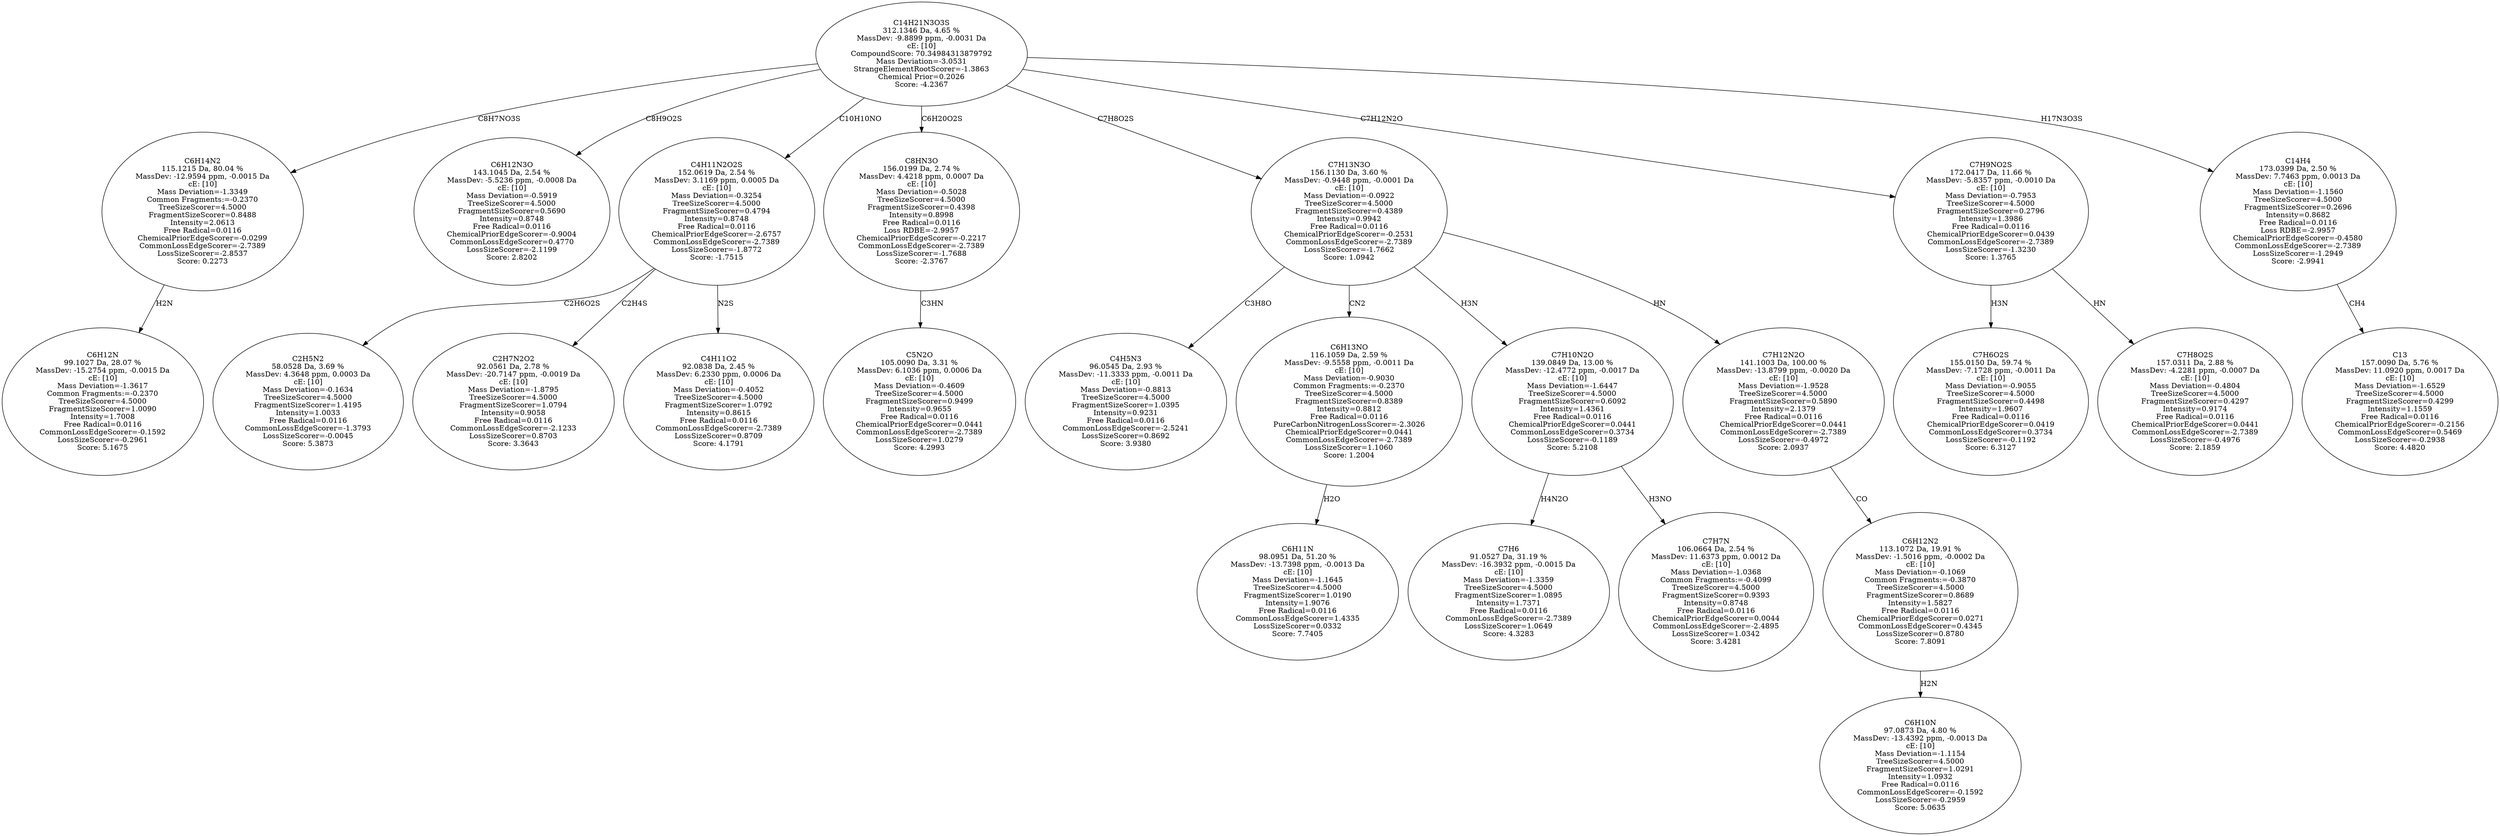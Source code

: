 strict digraph {
v1 [label="C6H12N\n99.1027 Da, 28.07 %\nMassDev: -15.2754 ppm, -0.0015 Da\ncE: [10]\nMass Deviation=-1.3617\nCommon Fragments:=-0.2370\nTreeSizeScorer=4.5000\nFragmentSizeScorer=1.0090\nIntensity=1.7008\nFree Radical=0.0116\nCommonLossEdgeScorer=-0.1592\nLossSizeScorer=-0.2961\nScore: 5.1675"];
v2 [label="C6H14N2\n115.1215 Da, 80.04 %\nMassDev: -12.9594 ppm, -0.0015 Da\ncE: [10]\nMass Deviation=-1.3349\nCommon Fragments:=-0.2370\nTreeSizeScorer=4.5000\nFragmentSizeScorer=0.8488\nIntensity=2.0613\nFree Radical=0.0116\nChemicalPriorEdgeScorer=-0.0299\nCommonLossEdgeScorer=-2.7389\nLossSizeScorer=-2.8537\nScore: 0.2273"];
v3 [label="C6H12N3O\n143.1045 Da, 2.54 %\nMassDev: -5.5236 ppm, -0.0008 Da\ncE: [10]\nMass Deviation=-0.5919\nTreeSizeScorer=4.5000\nFragmentSizeScorer=0.5690\nIntensity=0.8748\nFree Radical=0.0116\nChemicalPriorEdgeScorer=-0.9004\nCommonLossEdgeScorer=0.4770\nLossSizeScorer=-2.1199\nScore: 2.8202"];
v4 [label="C2H5N2\n58.0528 Da, 3.69 %\nMassDev: 4.3648 ppm, 0.0003 Da\ncE: [10]\nMass Deviation=-0.1634\nTreeSizeScorer=4.5000\nFragmentSizeScorer=1.4195\nIntensity=1.0033\nFree Radical=0.0116\nCommonLossEdgeScorer=-1.3793\nLossSizeScorer=-0.0045\nScore: 5.3873"];
v5 [label="C2H7N2O2\n92.0561 Da, 2.78 %\nMassDev: -20.7147 ppm, -0.0019 Da\ncE: [10]\nMass Deviation=-1.8795\nTreeSizeScorer=4.5000\nFragmentSizeScorer=1.0794\nIntensity=0.9058\nFree Radical=0.0116\nCommonLossEdgeScorer=-2.1233\nLossSizeScorer=0.8703\nScore: 3.3643"];
v6 [label="C4H11O2\n92.0838 Da, 2.45 %\nMassDev: 6.2330 ppm, 0.0006 Da\ncE: [10]\nMass Deviation=-0.4052\nTreeSizeScorer=4.5000\nFragmentSizeScorer=1.0792\nIntensity=0.8615\nFree Radical=0.0116\nCommonLossEdgeScorer=-2.7389\nLossSizeScorer=0.8709\nScore: 4.1791"];
v7 [label="C4H11N2O2S\n152.0619 Da, 2.54 %\nMassDev: 3.1169 ppm, 0.0005 Da\ncE: [10]\nMass Deviation=-0.3254\nTreeSizeScorer=4.5000\nFragmentSizeScorer=0.4794\nIntensity=0.8748\nFree Radical=0.0116\nChemicalPriorEdgeScorer=-2.6757\nCommonLossEdgeScorer=-2.7389\nLossSizeScorer=-1.8772\nScore: -1.7515"];
v8 [label="C5N2O\n105.0090 Da, 3.31 %\nMassDev: 6.1036 ppm, 0.0006 Da\ncE: [10]\nMass Deviation=-0.4609\nTreeSizeScorer=4.5000\nFragmentSizeScorer=0.9499\nIntensity=0.9655\nFree Radical=0.0116\nChemicalPriorEdgeScorer=0.0441\nCommonLossEdgeScorer=-2.7389\nLossSizeScorer=1.0279\nScore: 4.2993"];
v9 [label="C8HN3O\n156.0199 Da, 2.74 %\nMassDev: 4.4218 ppm, 0.0007 Da\ncE: [10]\nMass Deviation=-0.5028\nTreeSizeScorer=4.5000\nFragmentSizeScorer=0.4398\nIntensity=0.8998\nFree Radical=0.0116\nLoss RDBE=-2.9957\nChemicalPriorEdgeScorer=-0.2217\nCommonLossEdgeScorer=-2.7389\nLossSizeScorer=-1.7688\nScore: -2.3767"];
v10 [label="C4H5N3\n96.0545 Da, 2.93 %\nMassDev: -11.3333 ppm, -0.0011 Da\ncE: [10]\nMass Deviation=-0.8813\nTreeSizeScorer=4.5000\nFragmentSizeScorer=1.0395\nIntensity=0.9231\nFree Radical=0.0116\nCommonLossEdgeScorer=-2.5241\nLossSizeScorer=0.8692\nScore: 3.9380"];
v11 [label="C6H11N\n98.0951 Da, 51.20 %\nMassDev: -13.7398 ppm, -0.0013 Da\ncE: [10]\nMass Deviation=-1.1645\nTreeSizeScorer=4.5000\nFragmentSizeScorer=1.0190\nIntensity=1.9076\nFree Radical=0.0116\nCommonLossEdgeScorer=1.4335\nLossSizeScorer=0.0332\nScore: 7.7405"];
v12 [label="C6H13NO\n116.1059 Da, 2.59 %\nMassDev: -9.5558 ppm, -0.0011 Da\ncE: [10]\nMass Deviation=-0.9030\nCommon Fragments:=-0.2370\nTreeSizeScorer=4.5000\nFragmentSizeScorer=0.8389\nIntensity=0.8812\nFree Radical=0.0116\nPureCarbonNitrogenLossScorer=-2.3026\nChemicalPriorEdgeScorer=0.0441\nCommonLossEdgeScorer=-2.7389\nLossSizeScorer=1.1060\nScore: 1.2004"];
v13 [label="C7H6\n91.0527 Da, 31.19 %\nMassDev: -16.3932 ppm, -0.0015 Da\ncE: [10]\nMass Deviation=-1.3359\nTreeSizeScorer=4.5000\nFragmentSizeScorer=1.0895\nIntensity=1.7371\nFree Radical=0.0116\nCommonLossEdgeScorer=-2.7389\nLossSizeScorer=1.0649\nScore: 4.3283"];
v14 [label="C7H7N\n106.0664 Da, 2.54 %\nMassDev: 11.6373 ppm, 0.0012 Da\ncE: [10]\nMass Deviation=-1.0368\nCommon Fragments:=-0.4099\nTreeSizeScorer=4.5000\nFragmentSizeScorer=0.9393\nIntensity=0.8748\nFree Radical=0.0116\nChemicalPriorEdgeScorer=0.0044\nCommonLossEdgeScorer=-2.4895\nLossSizeScorer=1.0342\nScore: 3.4281"];
v15 [label="C7H10N2O\n139.0849 Da, 13.00 %\nMassDev: -12.4772 ppm, -0.0017 Da\ncE: [10]\nMass Deviation=-1.6447\nTreeSizeScorer=4.5000\nFragmentSizeScorer=0.6092\nIntensity=1.4361\nFree Radical=0.0116\nChemicalPriorEdgeScorer=0.0441\nCommonLossEdgeScorer=0.3734\nLossSizeScorer=-0.1189\nScore: 5.2108"];
v16 [label="C6H10N\n97.0873 Da, 4.80 %\nMassDev: -13.4392 ppm, -0.0013 Da\ncE: [10]\nMass Deviation=-1.1154\nTreeSizeScorer=4.5000\nFragmentSizeScorer=1.0291\nIntensity=1.0932\nFree Radical=0.0116\nCommonLossEdgeScorer=-0.1592\nLossSizeScorer=-0.2959\nScore: 5.0635"];
v17 [label="C6H12N2\n113.1072 Da, 19.91 %\nMassDev: -1.5016 ppm, -0.0002 Da\ncE: [10]\nMass Deviation=-0.1069\nCommon Fragments:=-0.3870\nTreeSizeScorer=4.5000\nFragmentSizeScorer=0.8689\nIntensity=1.5827\nFree Radical=0.0116\nChemicalPriorEdgeScorer=0.0271\nCommonLossEdgeScorer=0.4345\nLossSizeScorer=0.8780\nScore: 7.8091"];
v18 [label="C7H12N2O\n141.1003 Da, 100.00 %\nMassDev: -13.8799 ppm, -0.0020 Da\ncE: [10]\nMass Deviation=-1.9528\nTreeSizeScorer=4.5000\nFragmentSizeScorer=0.5890\nIntensity=2.1379\nFree Radical=0.0116\nChemicalPriorEdgeScorer=0.0441\nCommonLossEdgeScorer=-2.7389\nLossSizeScorer=-0.4972\nScore: 2.0937"];
v19 [label="C7H13N3O\n156.1130 Da, 3.60 %\nMassDev: -0.9448 ppm, -0.0001 Da\ncE: [10]\nMass Deviation=-0.0922\nTreeSizeScorer=4.5000\nFragmentSizeScorer=0.4389\nIntensity=0.9942\nFree Radical=0.0116\nChemicalPriorEdgeScorer=-0.2531\nCommonLossEdgeScorer=-2.7389\nLossSizeScorer=-1.7662\nScore: 1.0942"];
v20 [label="C7H6O2S\n155.0150 Da, 59.74 %\nMassDev: -7.1728 ppm, -0.0011 Da\ncE: [10]\nMass Deviation=-0.9055\nTreeSizeScorer=4.5000\nFragmentSizeScorer=0.4498\nIntensity=1.9607\nFree Radical=0.0116\nChemicalPriorEdgeScorer=0.0419\nCommonLossEdgeScorer=0.3734\nLossSizeScorer=-0.1192\nScore: 6.3127"];
v21 [label="C7H8O2S\n157.0311 Da, 2.88 %\nMassDev: -4.2281 ppm, -0.0007 Da\ncE: [10]\nMass Deviation=-0.4804\nTreeSizeScorer=4.5000\nFragmentSizeScorer=0.4297\nIntensity=0.9174\nFree Radical=0.0116\nChemicalPriorEdgeScorer=0.0441\nCommonLossEdgeScorer=-2.7389\nLossSizeScorer=-0.4976\nScore: 2.1859"];
v22 [label="C7H9NO2S\n172.0417 Da, 11.66 %\nMassDev: -5.8357 ppm, -0.0010 Da\ncE: [10]\nMass Deviation=-0.7953\nTreeSizeScorer=4.5000\nFragmentSizeScorer=0.2796\nIntensity=1.3986\nFree Radical=0.0116\nChemicalPriorEdgeScorer=0.0439\nCommonLossEdgeScorer=-2.7389\nLossSizeScorer=-1.3230\nScore: 1.3765"];
v23 [label="C13\n157.0090 Da, 5.76 %\nMassDev: 11.0920 ppm, 0.0017 Da\ncE: [10]\nMass Deviation=-1.6529\nTreeSizeScorer=4.5000\nFragmentSizeScorer=0.4299\nIntensity=1.1559\nFree Radical=0.0116\nChemicalPriorEdgeScorer=-0.2156\nCommonLossEdgeScorer=0.5469\nLossSizeScorer=-0.2938\nScore: 4.4820"];
v24 [label="C14H4\n173.0399 Da, 2.50 %\nMassDev: 7.7463 ppm, 0.0013 Da\ncE: [10]\nMass Deviation=-1.1560\nTreeSizeScorer=4.5000\nFragmentSizeScorer=0.2696\nIntensity=0.8682\nFree Radical=0.0116\nLoss RDBE=-2.9957\nChemicalPriorEdgeScorer=-0.4580\nCommonLossEdgeScorer=-2.7389\nLossSizeScorer=-1.2949\nScore: -2.9941"];
v25 [label="C14H21N3O3S\n312.1346 Da, 4.65 %\nMassDev: -9.8899 ppm, -0.0031 Da\ncE: [10]\nCompoundScore: 70.34984313879792\nMass Deviation=-3.0531\nStrangeElementRootScorer=-1.3863\nChemical Prior=0.2026\nScore: -4.2367"];
v2 -> v1 [label="H2N"];
v25 -> v2 [label="C8H7NO3S"];
v25 -> v3 [label="C8H9O2S"];
v7 -> v4 [label="C2H6O2S"];
v7 -> v5 [label="C2H4S"];
v7 -> v6 [label="N2S"];
v25 -> v7 [label="C10H10NO"];
v9 -> v8 [label="C3HN"];
v25 -> v9 [label="C6H20O2S"];
v19 -> v10 [label="C3H8O"];
v12 -> v11 [label="H2O"];
v19 -> v12 [label="CN2"];
v15 -> v13 [label="H4N2O"];
v15 -> v14 [label="H3NO"];
v19 -> v15 [label="H3N"];
v17 -> v16 [label="H2N"];
v18 -> v17 [label="CO"];
v19 -> v18 [label="HN"];
v25 -> v19 [label="C7H8O2S"];
v22 -> v20 [label="H3N"];
v22 -> v21 [label="HN"];
v25 -> v22 [label="C7H12N2O"];
v24 -> v23 [label="CH4"];
v25 -> v24 [label="H17N3O3S"];
}